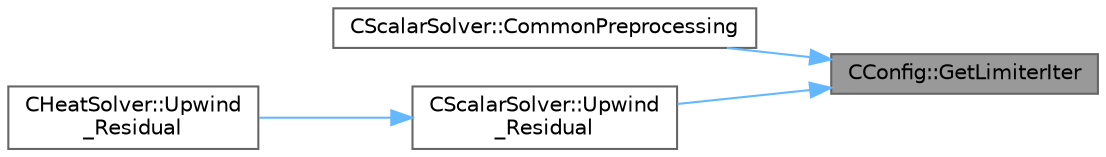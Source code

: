 digraph "CConfig::GetLimiterIter"
{
 // LATEX_PDF_SIZE
  bgcolor="transparent";
  edge [fontname=Helvetica,fontsize=10,labelfontname=Helvetica,labelfontsize=10];
  node [fontname=Helvetica,fontsize=10,shape=box,height=0.2,width=0.4];
  rankdir="RL";
  Node1 [id="Node000001",label="CConfig::GetLimiterIter",height=0.2,width=0.4,color="gray40", fillcolor="grey60", style="filled", fontcolor="black",tooltip="Freeze the value of the limiter after a number of iterations."];
  Node1 -> Node2 [id="edge1_Node000001_Node000002",dir="back",color="steelblue1",style="solid",tooltip=" "];
  Node2 [id="Node000002",label="CScalarSolver::CommonPreprocessing",height=0.2,width=0.4,color="grey40", fillcolor="white", style="filled",URL="$classCScalarSolver.html#aa6238dd670ce793d763fc35598b52dcf",tooltip="Gradient and Limiter computation."];
  Node1 -> Node3 [id="edge2_Node000001_Node000003",dir="back",color="steelblue1",style="solid",tooltip=" "];
  Node3 [id="Node000003",label="CScalarSolver::Upwind\l_Residual",height=0.2,width=0.4,color="grey40", fillcolor="white", style="filled",URL="$classCScalarSolver.html#a7a5250679bf3984b0e9b1a2d9641936f",tooltip="Compute the spatial integration using a upwind scheme."];
  Node3 -> Node4 [id="edge3_Node000003_Node000004",dir="back",color="steelblue1",style="solid",tooltip=" "];
  Node4 [id="Node000004",label="CHeatSolver::Upwind\l_Residual",height=0.2,width=0.4,color="grey40", fillcolor="white", style="filled",URL="$classCHeatSolver.html#a6ae942fed49ba1b235dd757ee801f917",tooltip="Compute the spatial integration using a upwind scheme."];
}
